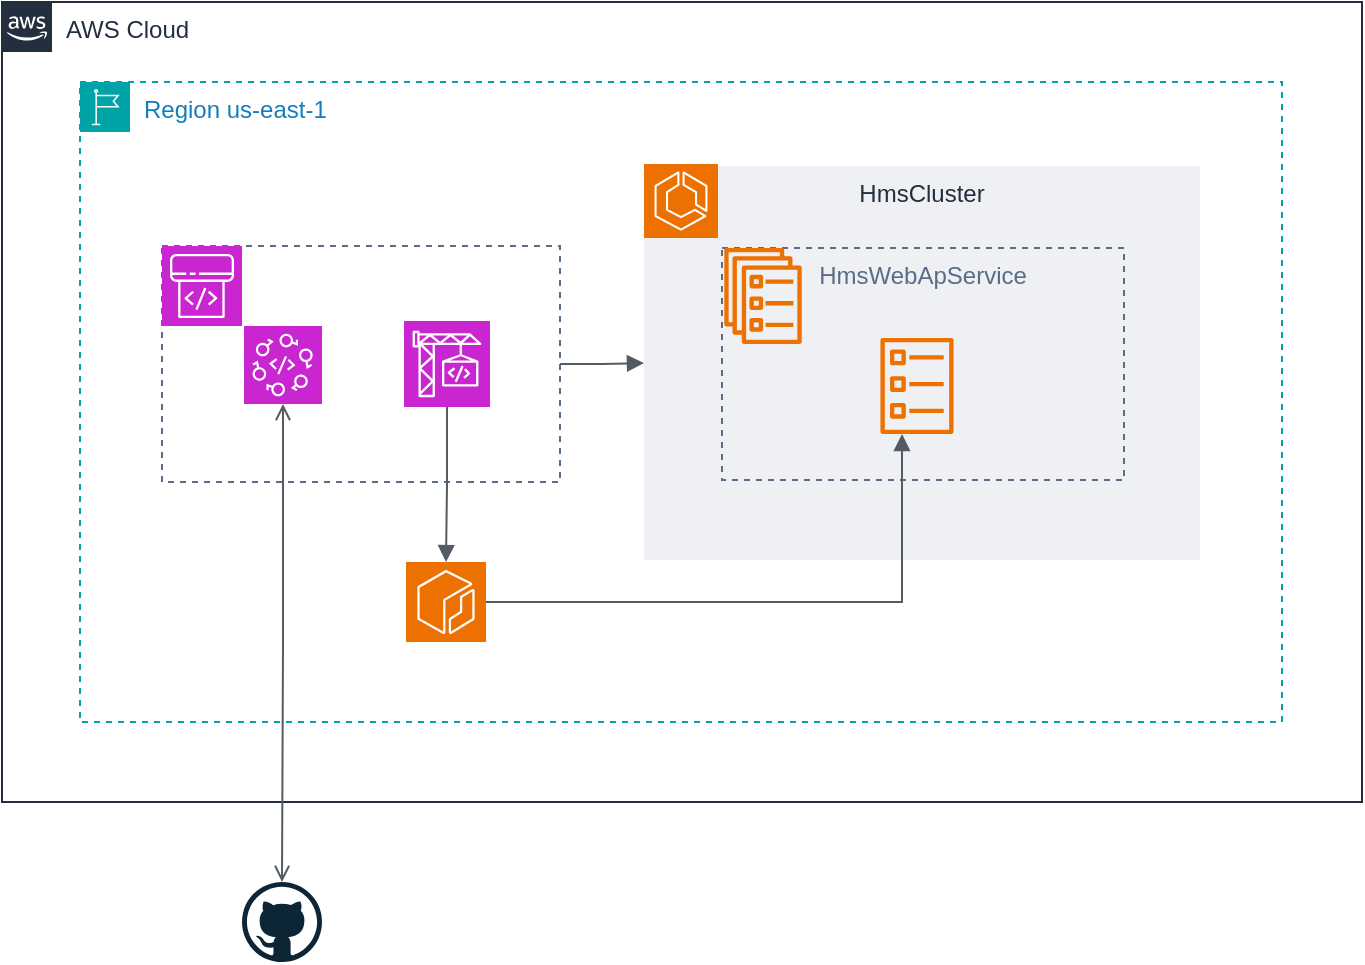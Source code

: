 <mxfile version="26.0.4">
  <diagram id="Ht1M8jgEwFfnCIfOTk4-" name="Page-1">
    <mxGraphModel dx="1098" dy="868" grid="1" gridSize="10" guides="1" tooltips="1" connect="1" arrows="1" fold="1" page="1" pageScale="1" pageWidth="1169" pageHeight="827" math="0" shadow="0">
      <root>
        <mxCell id="0" />
        <mxCell id="1" parent="0" />
        <mxCell id="UEzPUAAOIrF-is8g5C7q-74" value="AWS Cloud" style="points=[[0,0],[0.25,0],[0.5,0],[0.75,0],[1,0],[1,0.25],[1,0.5],[1,0.75],[1,1],[0.75,1],[0.5,1],[0.25,1],[0,1],[0,0.75],[0,0.5],[0,0.25]];outlineConnect=0;gradientColor=none;html=1;whiteSpace=wrap;fontSize=12;fontStyle=0;shape=mxgraph.aws4.group;grIcon=mxgraph.aws4.group_aws_cloud_alt;strokeColor=#232F3E;fillColor=none;verticalAlign=top;align=left;spacingLeft=30;fontColor=#232F3E;dashed=0;labelBackgroundColor=#ffffff;container=1;pointerEvents=0;collapsible=0;recursiveResize=0;" parent="1" vertex="1">
          <mxGeometry x="40" y="40" width="680" height="400" as="geometry" />
        </mxCell>
        <mxCell id="9UTULf64D1P_8PDWrGwd-11" value="Region&amp;nbsp;us-east-1" style="points=[[0,0],[0.25,0],[0.5,0],[0.75,0],[1,0],[1,0.25],[1,0.5],[1,0.75],[1,1],[0.75,1],[0.5,1],[0.25,1],[0,1],[0,0.75],[0,0.5],[0,0.25]];outlineConnect=0;gradientColor=none;html=1;whiteSpace=wrap;fontSize=12;fontStyle=0;container=1;pointerEvents=0;collapsible=0;recursiveResize=0;shape=mxgraph.aws4.group;grIcon=mxgraph.aws4.group_region;strokeColor=#00A4A6;fillColor=none;verticalAlign=top;align=left;spacingLeft=30;fontColor=#147EBA;dashed=1;" parent="UEzPUAAOIrF-is8g5C7q-74" vertex="1">
          <mxGeometry x="39" y="40" width="601" height="320" as="geometry" />
        </mxCell>
        <mxCell id="g8h-cfseLE8ZBg4q3OUL-2" value="" style="fillColor=none;strokeColor=#5A6C86;dashed=1;verticalAlign=top;fontStyle=0;fontColor=#5A6C86;whiteSpace=wrap;html=1;" vertex="1" parent="9UTULf64D1P_8PDWrGwd-11">
          <mxGeometry x="41" y="82" width="199" height="118" as="geometry" />
        </mxCell>
        <mxCell id="LxNSlQS486C29II8cPUR-2" value="" style="sketch=0;points=[[0,0,0],[0.25,0,0],[0.5,0,0],[0.75,0,0],[1,0,0],[0,1,0],[0.25,1,0],[0.5,1,0],[0.75,1,0],[1,1,0],[0,0.25,0],[0,0.5,0],[0,0.75,0],[1,0.25,0],[1,0.5,0],[1,0.75,0]];outlineConnect=0;fontColor=#232F3E;fillColor=#C925D1;strokeColor=#ffffff;dashed=0;verticalLabelPosition=bottom;verticalAlign=top;align=center;html=1;fontSize=12;fontStyle=0;aspect=fixed;shape=mxgraph.aws4.resourceIcon;resIcon=mxgraph.aws4.codebuild;" parent="9UTULf64D1P_8PDWrGwd-11" vertex="1">
          <mxGeometry x="162" y="119.5" width="43" height="43" as="geometry" />
        </mxCell>
        <mxCell id="LxNSlQS486C29II8cPUR-3" value="" style="sketch=0;points=[[0,0,0],[0.25,0,0],[0.5,0,0],[0.75,0,0],[1,0,0],[0,1,0],[0.25,1,0],[0.5,1,0],[0.75,1,0],[1,1,0],[0,0.25,0],[0,0.5,0],[0,0.75,0],[1,0.25,0],[1,0.5,0],[1,0.75,0]];outlineConnect=0;fontColor=#232F3E;fillColor=#C925D1;strokeColor=#ffffff;dashed=0;verticalLabelPosition=bottom;verticalAlign=top;align=center;html=1;fontSize=12;fontStyle=0;aspect=fixed;shape=mxgraph.aws4.resourceIcon;resIcon=mxgraph.aws4.codestar;" parent="9UTULf64D1P_8PDWrGwd-11" vertex="1">
          <mxGeometry x="82" y="122" width="39" height="39" as="geometry" />
        </mxCell>
        <mxCell id="LxNSlQS486C29II8cPUR-1" value="" style="sketch=0;points=[[0,0,0],[0.25,0,0],[0.5,0,0],[0.75,0,0],[1,0,0],[0,1,0],[0.25,1,0],[0.5,1,0],[0.75,1,0],[1,1,0],[0,0.25,0],[0,0.5,0],[0,0.75,0],[1,0.25,0],[1,0.5,0],[1,0.75,0]];outlineConnect=0;fontColor=#232F3E;fillColor=#C925D1;strokeColor=#ffffff;dashed=0;verticalLabelPosition=bottom;verticalAlign=top;align=center;html=1;fontSize=12;fontStyle=0;aspect=fixed;shape=mxgraph.aws4.resourceIcon;resIcon=mxgraph.aws4.codepipeline;" parent="9UTULf64D1P_8PDWrGwd-11" vertex="1">
          <mxGeometry x="41" y="82" width="40" height="40" as="geometry" />
        </mxCell>
        <mxCell id="r94AK6IX4XdTHrppU9AJ-12" value="HmsCluster" style="fillColor=#EFF0F3;strokeColor=none;dashed=0;verticalAlign=top;fontStyle=0;fontColor=#232F3D;whiteSpace=wrap;html=1;" parent="9UTULf64D1P_8PDWrGwd-11" vertex="1">
          <mxGeometry x="282" y="42" width="278" height="197" as="geometry" />
        </mxCell>
        <mxCell id="r94AK6IX4XdTHrppU9AJ-14" value="HmsWebApService" style="fillColor=none;strokeColor=#5A6C86;dashed=1;verticalAlign=top;fontStyle=0;fontColor=#5A6C86;whiteSpace=wrap;html=1;" parent="9UTULf64D1P_8PDWrGwd-11" vertex="1">
          <mxGeometry x="321" y="83" width="201" height="116" as="geometry" />
        </mxCell>
        <mxCell id="r94AK6IX4XdTHrppU9AJ-3" value="" style="sketch=0;outlineConnect=0;fontColor=#232F3E;gradientColor=none;fillColor=#ED7100;strokeColor=none;dashed=0;verticalLabelPosition=bottom;verticalAlign=top;align=center;html=1;fontSize=12;fontStyle=0;aspect=fixed;pointerEvents=1;shape=mxgraph.aws4.ecs_service;" parent="9UTULf64D1P_8PDWrGwd-11" vertex="1">
          <mxGeometry x="322" y="83" width="39" height="48" as="geometry" />
        </mxCell>
        <mxCell id="r94AK6IX4XdTHrppU9AJ-4" value="" style="sketch=0;outlineConnect=0;fontColor=#232F3E;gradientColor=none;fillColor=#ED7100;strokeColor=none;dashed=0;verticalLabelPosition=bottom;verticalAlign=top;align=center;html=1;fontSize=12;fontStyle=0;aspect=fixed;pointerEvents=1;shape=mxgraph.aws4.ecs_task;" parent="9UTULf64D1P_8PDWrGwd-11" vertex="1">
          <mxGeometry x="400" y="128" width="37" height="48" as="geometry" />
        </mxCell>
        <mxCell id="r94AK6IX4XdTHrppU9AJ-7" value="" style="sketch=0;points=[[0,0,0],[0.25,0,0],[0.5,0,0],[0.75,0,0],[1,0,0],[0,1,0],[0.25,1,0],[0.5,1,0],[0.75,1,0],[1,1,0],[0,0.25,0],[0,0.5,0],[0,0.75,0],[1,0.25,0],[1,0.5,0],[1,0.75,0]];outlineConnect=0;fontColor=#232F3E;fillColor=#ED7100;strokeColor=#ffffff;dashed=0;verticalLabelPosition=bottom;verticalAlign=top;align=center;html=1;fontSize=12;fontStyle=0;aspect=fixed;shape=mxgraph.aws4.resourceIcon;resIcon=mxgraph.aws4.ecs;" parent="9UTULf64D1P_8PDWrGwd-11" vertex="1">
          <mxGeometry x="282" y="41" width="37" height="37" as="geometry" />
        </mxCell>
        <mxCell id="g8h-cfseLE8ZBg4q3OUL-6" value="" style="edgeStyle=orthogonalEdgeStyle;html=1;endArrow=block;elbow=vertical;startArrow=none;endFill=1;strokeColor=#545B64;rounded=0;exitX=1;exitY=0.5;exitDx=0;exitDy=0;entryX=0;entryY=0.5;entryDx=0;entryDy=0;" edge="1" parent="9UTULf64D1P_8PDWrGwd-11" source="g8h-cfseLE8ZBg4q3OUL-2" target="r94AK6IX4XdTHrppU9AJ-12">
          <mxGeometry width="100" relative="1" as="geometry">
            <mxPoint x="431" y="370" as="sourcePoint" />
            <mxPoint x="531" y="370" as="targetPoint" />
          </mxGeometry>
        </mxCell>
        <mxCell id="g8h-cfseLE8ZBg4q3OUL-7" value="" style="sketch=0;points=[[0,0,0],[0.25,0,0],[0.5,0,0],[0.75,0,0],[1,0,0],[0,1,0],[0.25,1,0],[0.5,1,0],[0.75,1,0],[1,1,0],[0,0.25,0],[0,0.5,0],[0,0.75,0],[1,0.25,0],[1,0.5,0],[1,0.75,0]];outlineConnect=0;fontColor=#232F3E;fillColor=#ED7100;strokeColor=#ffffff;dashed=0;verticalLabelPosition=bottom;verticalAlign=top;align=center;html=1;fontSize=12;fontStyle=0;aspect=fixed;shape=mxgraph.aws4.resourceIcon;resIcon=mxgraph.aws4.ecr;" vertex="1" parent="9UTULf64D1P_8PDWrGwd-11">
          <mxGeometry x="163" y="240" width="40" height="40" as="geometry" />
        </mxCell>
        <mxCell id="g8h-cfseLE8ZBg4q3OUL-8" value="" style="edgeStyle=orthogonalEdgeStyle;html=1;endArrow=block;elbow=vertical;startArrow=none;endFill=1;strokeColor=#545B64;rounded=0;exitX=0.5;exitY=1;exitDx=0;exitDy=0;exitPerimeter=0;entryX=0.5;entryY=0;entryDx=0;entryDy=0;entryPerimeter=0;" edge="1" parent="9UTULf64D1P_8PDWrGwd-11" source="LxNSlQS486C29II8cPUR-2" target="g8h-cfseLE8ZBg4q3OUL-7">
          <mxGeometry width="100" relative="1" as="geometry">
            <mxPoint x="371" y="480" as="sourcePoint" />
            <mxPoint x="531" y="370" as="targetPoint" />
          </mxGeometry>
        </mxCell>
        <mxCell id="g8h-cfseLE8ZBg4q3OUL-9" value="" style="edgeStyle=orthogonalEdgeStyle;html=1;endArrow=none;elbow=vertical;startArrow=block;startFill=1;strokeColor=#545B64;rounded=0;entryX=1;entryY=0.5;entryDx=0;entryDy=0;entryPerimeter=0;" edge="1" parent="9UTULf64D1P_8PDWrGwd-11" source="r94AK6IX4XdTHrppU9AJ-4">
          <mxGeometry width="100" relative="1" as="geometry">
            <mxPoint x="420.985" y="179.984" as="sourcePoint" />
            <mxPoint x="203" y="260" as="targetPoint" />
            <Array as="points">
              <mxPoint x="411" y="260" />
            </Array>
          </mxGeometry>
        </mxCell>
        <mxCell id="g8h-cfseLE8ZBg4q3OUL-3" value="" style="dashed=0;outlineConnect=0;html=1;align=center;labelPosition=center;verticalLabelPosition=bottom;verticalAlign=top;shape=mxgraph.weblogos.github" vertex="1" parent="1">
          <mxGeometry x="160" y="480" width="40" height="40" as="geometry" />
        </mxCell>
        <mxCell id="g8h-cfseLE8ZBg4q3OUL-5" value="" style="edgeStyle=orthogonalEdgeStyle;htmDepartman barl=1;endArrow=open;elbow=vertical;startArrow=open;startFill=0;endFill=0;strokeColor=#545B64;rounded=0;exitX=0.5;exitY=1;exitDx=0;exitDy=0;exitPerimeter=0;" edge="1" parent="1" source="LxNSlQS486C29II8cPUR-3" target="g8h-cfseLE8ZBg4q3OUL-3">
          <mxGeometry width="100" relative="1" as="geometry">
            <mxPoint x="510" y="450" as="sourcePoint" />
            <mxPoint x="610" y="450" as="targetPoint" />
          </mxGeometry>
        </mxCell>
        <mxCell id="9UTULf64D1P_8PDWrGwd-44" value="ルートテーブル" parent="0" />
      </root>
    </mxGraphModel>
  </diagram>
</mxfile>
